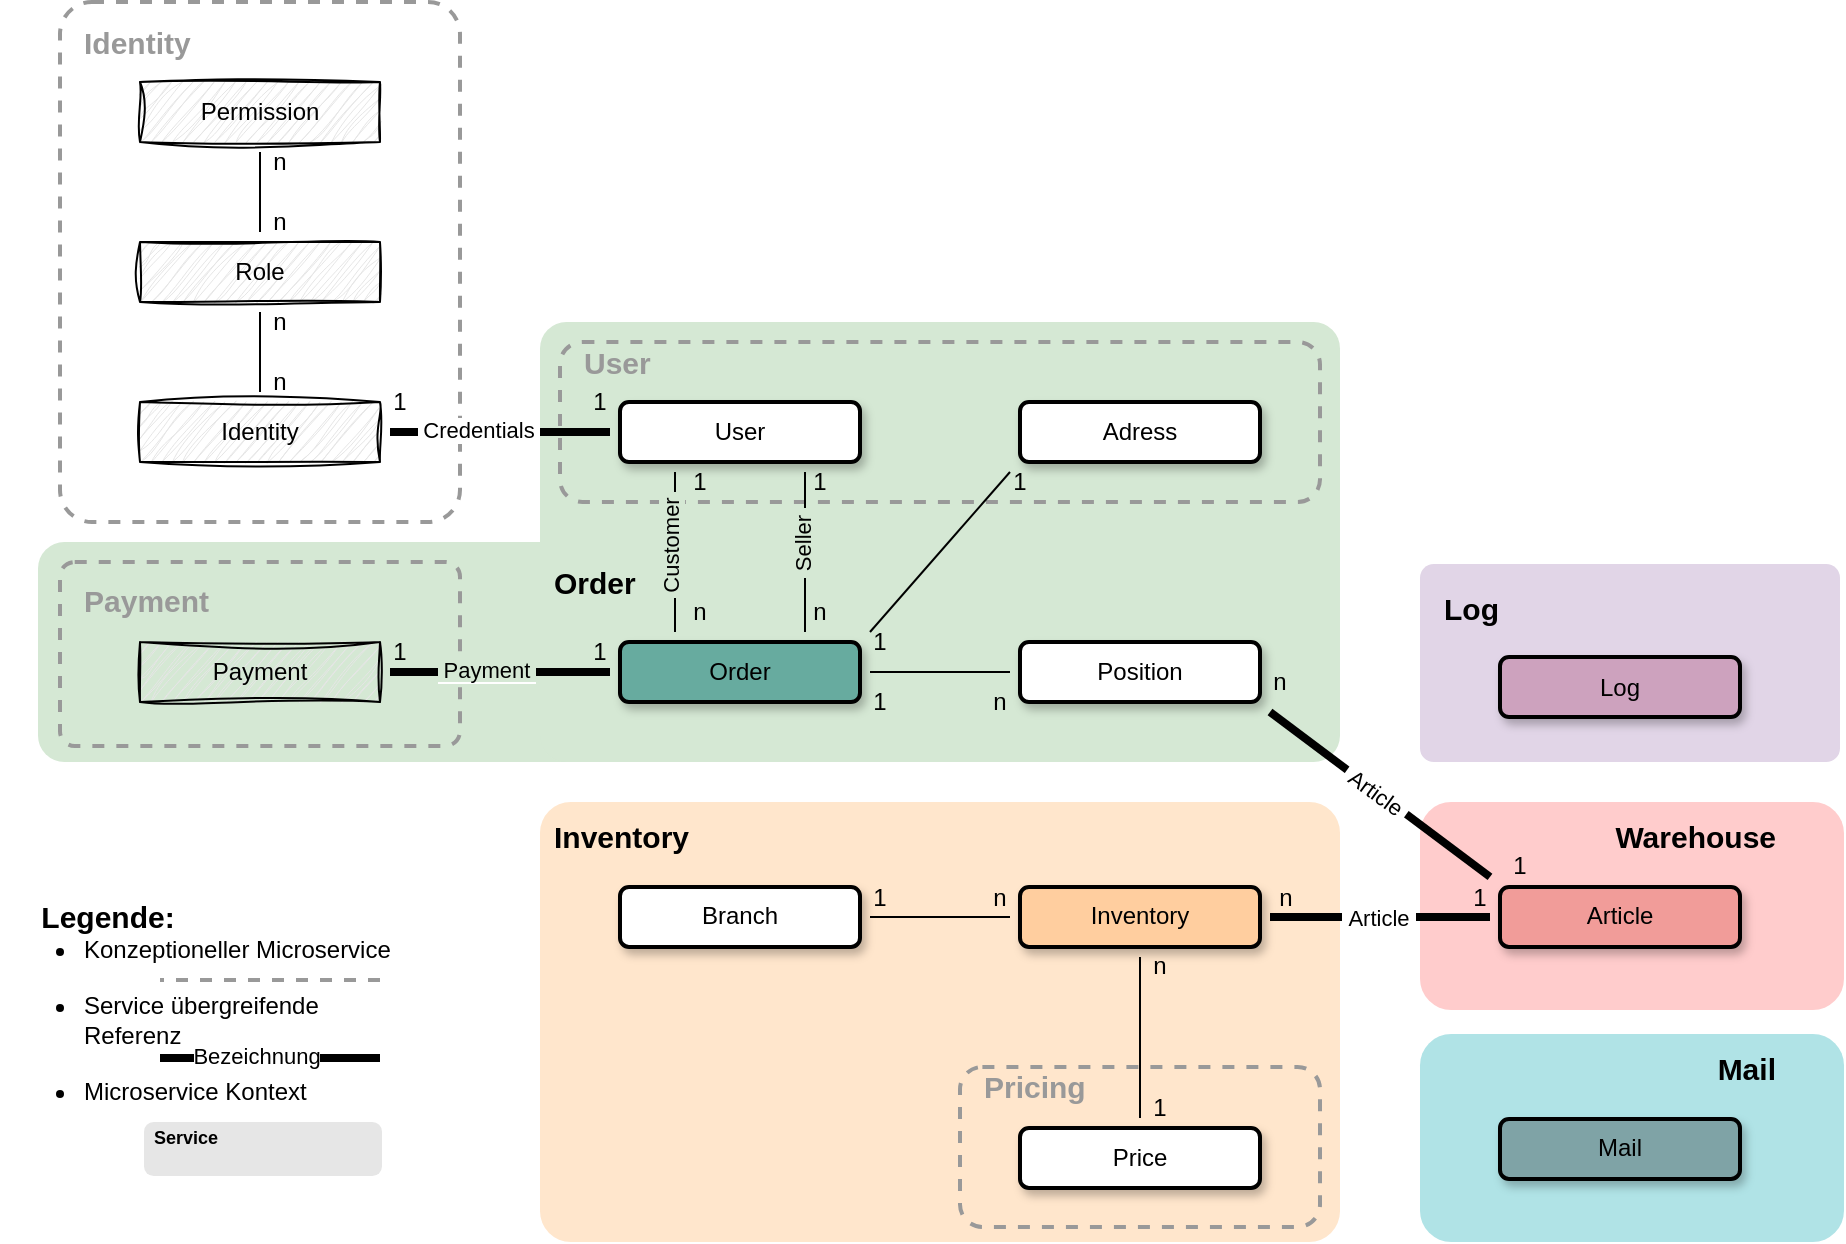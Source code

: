 <mxfile version="22.0.3" type="device">
  <diagram id="su9IM0uvaKICZfrD5jnX" name="Domain Model (Bounded Context Diagram)">
    <mxGraphModel dx="954" dy="625" grid="0" gridSize="10" guides="1" tooltips="1" connect="1" arrows="1" fold="1" page="1" pageScale="1" pageWidth="4681" pageHeight="3300" math="0" shadow="0">
      <root>
        <mxCell id="0" />
        <mxCell id="1" parent="0" />
        <mxCell id="RSh-7SjcY7g3bT5ciSMS-1" value="" style="rounded=1;whiteSpace=wrap;html=1;fillColor=#d5e8d4;strokeColor=none;glass=0;arcSize=12;shadow=0;" parent="1" vertex="1">
          <mxGeometry x="269" y="310" width="287" height="110" as="geometry" />
        </mxCell>
        <mxCell id="4tt_LL9kvjTdZUj_8BF4-59" value="" style="rounded=1;whiteSpace=wrap;html=1;fillColor=#ffcccc;strokeColor=none;arcSize=15;" parent="1" vertex="1">
          <mxGeometry x="960" y="440" width="212" height="104" as="geometry" />
        </mxCell>
        <mxCell id="4tt_LL9kvjTdZUj_8BF4-56" value="" style="rounded=1;whiteSpace=wrap;html=1;fillColor=#E1D5E7;strokeColor=none;glass=0;arcSize=7;shadow=0;" parent="1" vertex="1">
          <mxGeometry x="960" y="321" width="210" height="99" as="geometry" />
        </mxCell>
        <mxCell id="4tt_LL9kvjTdZUj_8BF4-49" value="" style="rounded=1;whiteSpace=wrap;html=1;fillColor=#FFE6CC;strokeColor=none;glass=0;arcSize=7;shadow=0;" parent="1" vertex="1">
          <mxGeometry x="520" y="440" width="400" height="220" as="geometry" />
        </mxCell>
        <mxCell id="4tt_LL9kvjTdZUj_8BF4-22" value="" style="rounded=1;whiteSpace=wrap;html=1;fillColor=#d5e8d4;strokeColor=none;glass=0;arcSize=6;shadow=0;" parent="1" vertex="1">
          <mxGeometry x="520" y="200" width="400" height="220" as="geometry" />
        </mxCell>
        <mxCell id="4tt_LL9kvjTdZUj_8BF4-25" value="" style="rounded=1;whiteSpace=wrap;html=1;fillColor=none;strokeColor=#999999;fontColor=#333333;strokeWidth=2;dashed=1;arcSize=14;" parent="1" vertex="1">
          <mxGeometry x="530" y="210" width="380" height="80" as="geometry" />
        </mxCell>
        <mxCell id="4tt_LL9kvjTdZUj_8BF4-13" value="" style="rounded=1;whiteSpace=wrap;html=1;fillColor=none;strokeColor=#999999;fontColor=#333333;strokeWidth=2;dashed=1;arcSize=8;" parent="1" vertex="1">
          <mxGeometry x="280" y="40" width="200" height="260" as="geometry" />
        </mxCell>
        <mxCell id="4tt_LL9kvjTdZUj_8BF4-34" style="edgeStyle=orthogonalEdgeStyle;rounded=0;orthogonalLoop=1;jettySize=auto;html=1;entryX=1;entryY=0.5;entryDx=0;entryDy=0;strokeWidth=4;endArrow=none;endFill=0;" parent="1" source="MHxFibN-GuLDq8yA6ayi-11" target="4tt_LL9kvjTdZUj_8BF4-2" edge="1">
          <mxGeometry relative="1" as="geometry" />
        </mxCell>
        <mxCell id="4tt_LL9kvjTdZUj_8BF4-80" value="&amp;nbsp;Credentials&amp;nbsp;" style="edgeLabel;html=1;align=center;verticalAlign=middle;resizable=0;points=[];" parent="4tt_LL9kvjTdZUj_8BF4-34" vertex="1" connectable="0">
          <mxGeometry x="0.01" y="1" relative="1" as="geometry">
            <mxPoint x="-11" y="-2" as="offset" />
          </mxGeometry>
        </mxCell>
        <mxCell id="MHxFibN-GuLDq8yA6ayi-11" value="User" style="rounded=1;whiteSpace=wrap;html=1;strokeWidth=2;perimeterSpacing=5;fillColor=#FFFFFF;shadow=1;" parent="1" vertex="1">
          <mxGeometry x="560" y="240" width="120" height="30" as="geometry" />
        </mxCell>
        <mxCell id="MHxFibN-GuLDq8yA6ayi-33" value="Order" style="text;html=1;align=left;verticalAlign=middle;whiteSpace=wrap;rounded=0;fontStyle=1;fontSize=15;" parent="1" vertex="1">
          <mxGeometry x="525" y="320" width="60" height="20" as="geometry" />
        </mxCell>
        <mxCell id="4tt_LL9kvjTdZUj_8BF4-28" style="edgeStyle=orthogonalEdgeStyle;rounded=0;orthogonalLoop=1;jettySize=auto;html=1;exitX=0.25;exitY=0;exitDx=0;exitDy=0;entryX=0.25;entryY=1;entryDx=0;entryDy=0;endArrow=none;endFill=0;" parent="1" source="S9sC1hg9mz8cs0rs3hMx-3" target="MHxFibN-GuLDq8yA6ayi-11" edge="1">
          <mxGeometry relative="1" as="geometry" />
        </mxCell>
        <mxCell id="4tt_LL9kvjTdZUj_8BF4-42" value="&amp;nbsp;Customer&amp;nbsp;" style="edgeLabel;html=1;align=center;verticalAlign=middle;resizable=0;points=[];labelBackgroundColor=#D5E8D4;rotation=-90;" parent="4tt_LL9kvjTdZUj_8BF4-28" vertex="1" connectable="0">
          <mxGeometry x="0.336" y="1" relative="1" as="geometry">
            <mxPoint x="-1" y="11" as="offset" />
          </mxGeometry>
        </mxCell>
        <mxCell id="4tt_LL9kvjTdZUj_8BF4-29" style="rounded=0;orthogonalLoop=1;jettySize=auto;html=1;exitX=1;exitY=0;exitDx=0;exitDy=0;entryX=0;entryY=1;entryDx=0;entryDy=0;endArrow=none;endFill=0;" parent="1" source="S9sC1hg9mz8cs0rs3hMx-3" target="4tt_LL9kvjTdZUj_8BF4-27" edge="1">
          <mxGeometry relative="1" as="geometry" />
        </mxCell>
        <mxCell id="4tt_LL9kvjTdZUj_8BF4-46" style="edgeStyle=orthogonalEdgeStyle;rounded=0;orthogonalLoop=1;jettySize=auto;html=1;entryX=0;entryY=0.5;entryDx=0;entryDy=0;endArrow=none;endFill=0;" parent="1" source="S9sC1hg9mz8cs0rs3hMx-3" target="S9sC1hg9mz8cs0rs3hMx-17" edge="1">
          <mxGeometry relative="1" as="geometry" />
        </mxCell>
        <mxCell id="S9sC1hg9mz8cs0rs3hMx-3" value="Order" style="rounded=1;whiteSpace=wrap;html=1;strokeWidth=2;perimeterSpacing=5;fillColor=#67AB9F;shadow=1;" parent="1" vertex="1">
          <mxGeometry x="560" y="360" width="120" height="30" as="geometry" />
        </mxCell>
        <mxCell id="S9sC1hg9mz8cs0rs3hMx-11" value="Log" style="rounded=1;whiteSpace=wrap;html=1;strokeWidth=2;perimeterSpacing=5;fillColor=#CDA2BE;shadow=1;" parent="1" vertex="1">
          <mxGeometry x="1000" y="367.5" width="120" height="30" as="geometry" />
        </mxCell>
        <mxCell id="S9sC1hg9mz8cs0rs3hMx-17" value="Position" style="rounded=1;whiteSpace=wrap;html=1;strokeWidth=2;perimeterSpacing=5;shadow=1;" parent="1" vertex="1">
          <mxGeometry x="760" y="360" width="120" height="30" as="geometry" />
        </mxCell>
        <mxCell id="S9sC1hg9mz8cs0rs3hMx-24" value="Inventory" style="rounded=1;whiteSpace=wrap;html=1;strokeWidth=2;perimeterSpacing=5;shadow=1;fillColor=#FFCE9F;" parent="1" vertex="1">
          <mxGeometry x="760" y="482.46" width="120" height="30" as="geometry" />
        </mxCell>
        <mxCell id="4Xv0A4vMu3TLWDkrgPnV-5" value="Article" style="rounded=1;whiteSpace=wrap;html=1;strokeWidth=2;perimeterSpacing=5;fillColor=#F19C99;shadow=1;" parent="1" vertex="1">
          <mxGeometry x="1000" y="482.46" width="120" height="30" as="geometry" />
        </mxCell>
        <mxCell id="4tt_LL9kvjTdZUj_8BF4-58" style="edgeStyle=orthogonalEdgeStyle;rounded=0;orthogonalLoop=1;jettySize=auto;html=1;entryX=0;entryY=0.5;entryDx=0;entryDy=0;endArrow=none;endFill=0;" parent="1" source="RFVvqc_ZOurfbcjOfdfr-1" target="S9sC1hg9mz8cs0rs3hMx-24" edge="1">
          <mxGeometry relative="1" as="geometry" />
        </mxCell>
        <mxCell id="RFVvqc_ZOurfbcjOfdfr-1" value="Branch" style="rounded=1;whiteSpace=wrap;html=1;strokeWidth=2;perimeterSpacing=5;shadow=1;" parent="1" vertex="1">
          <mxGeometry x="560" y="482.46" width="120" height="30" as="geometry" />
        </mxCell>
        <mxCell id="4tt_LL9kvjTdZUj_8BF4-2" value="Identity" style="rounded=0;whiteSpace=wrap;html=1;sketch=1;curveFitting=1;jiggle=2;fillColor=#E6E6E6;perimeterSpacing=5;" parent="1" vertex="1">
          <mxGeometry x="320" y="240" width="120" height="30" as="geometry" />
        </mxCell>
        <mxCell id="4tt_LL9kvjTdZUj_8BF4-3" value="Role" style="rounded=0;whiteSpace=wrap;html=1;sketch=1;curveFitting=1;jiggle=2;fillColor=#E6E6E6;perimeterSpacing=5;" parent="1" vertex="1">
          <mxGeometry x="320" y="160" width="120" height="30" as="geometry" />
        </mxCell>
        <mxCell id="4tt_LL9kvjTdZUj_8BF4-7" style="edgeStyle=orthogonalEdgeStyle;rounded=0;orthogonalLoop=1;jettySize=auto;html=1;endArrow=none;endFill=0;" parent="1" source="4tt_LL9kvjTdZUj_8BF4-4" target="4tt_LL9kvjTdZUj_8BF4-3" edge="1">
          <mxGeometry relative="1" as="geometry" />
        </mxCell>
        <mxCell id="4tt_LL9kvjTdZUj_8BF4-4" value="Permission" style="rounded=0;whiteSpace=wrap;html=1;sketch=1;curveFitting=1;jiggle=2;fillColor=#E6E6E6;perimeterSpacing=5;" parent="1" vertex="1">
          <mxGeometry x="320" y="80" width="120" height="30" as="geometry" />
        </mxCell>
        <mxCell id="4tt_LL9kvjTdZUj_8BF4-8" value="n" style="text;html=1;align=center;verticalAlign=middle;whiteSpace=wrap;rounded=0;" parent="1" vertex="1">
          <mxGeometry x="380" y="220" width="20" height="20" as="geometry" />
        </mxCell>
        <mxCell id="4tt_LL9kvjTdZUj_8BF4-9" value="n" style="text;html=1;align=center;verticalAlign=middle;whiteSpace=wrap;rounded=0;" parent="1" vertex="1">
          <mxGeometry x="380" y="140" width="20" height="20" as="geometry" />
        </mxCell>
        <mxCell id="4tt_LL9kvjTdZUj_8BF4-10" value="n" style="text;html=1;align=center;verticalAlign=middle;whiteSpace=wrap;rounded=0;" parent="1" vertex="1">
          <mxGeometry x="380" y="190" width="20" height="20" as="geometry" />
        </mxCell>
        <mxCell id="4tt_LL9kvjTdZUj_8BF4-11" style="edgeStyle=orthogonalEdgeStyle;rounded=0;orthogonalLoop=1;jettySize=auto;html=1;endArrow=none;endFill=0;exitX=0.5;exitY=1;exitDx=0;exitDy=0;entryX=0.5;entryY=0;entryDx=0;entryDy=0;" parent="1" source="4tt_LL9kvjTdZUj_8BF4-3" target="4tt_LL9kvjTdZUj_8BF4-2" edge="1">
          <mxGeometry relative="1" as="geometry">
            <mxPoint x="379.48" y="200" as="sourcePoint" />
            <mxPoint x="379.48" y="240" as="targetPoint" />
          </mxGeometry>
        </mxCell>
        <mxCell id="4tt_LL9kvjTdZUj_8BF4-12" value="n" style="text;html=1;align=center;verticalAlign=middle;whiteSpace=wrap;rounded=0;" parent="1" vertex="1">
          <mxGeometry x="380" y="110" width="20" height="20" as="geometry" />
        </mxCell>
        <mxCell id="4tt_LL9kvjTdZUj_8BF4-15" value="Identity" style="text;html=1;align=left;verticalAlign=middle;whiteSpace=wrap;rounded=0;fontStyle=1;fontSize=15;fontColor=#999999;" parent="1" vertex="1">
          <mxGeometry x="290" y="50" width="60" height="20" as="geometry" />
        </mxCell>
        <mxCell id="4tt_LL9kvjTdZUj_8BF4-26" value="&lt;font color=&quot;#999999&quot;&gt;User&lt;/font&gt;" style="text;html=1;align=left;verticalAlign=middle;whiteSpace=wrap;rounded=0;fontStyle=1;fontSize=15;strokeColor=none;" parent="1" vertex="1">
          <mxGeometry x="540" y="210" width="60" height="20" as="geometry" />
        </mxCell>
        <mxCell id="4tt_LL9kvjTdZUj_8BF4-27" value="Adress" style="rounded=1;whiteSpace=wrap;html=1;strokeWidth=2;perimeterSpacing=5;shadow=1;" parent="1" vertex="1">
          <mxGeometry x="760" y="240" width="120" height="30" as="geometry" />
        </mxCell>
        <mxCell id="4tt_LL9kvjTdZUj_8BF4-35" value="1" style="text;html=1;align=center;verticalAlign=middle;whiteSpace=wrap;rounded=0;" parent="1" vertex="1">
          <mxGeometry x="440" y="230" width="20" height="20" as="geometry" />
        </mxCell>
        <mxCell id="4tt_LL9kvjTdZUj_8BF4-36" value="1" style="text;html=1;align=center;verticalAlign=middle;whiteSpace=wrap;rounded=0;" parent="1" vertex="1">
          <mxGeometry x="540" y="230" width="20" height="20" as="geometry" />
        </mxCell>
        <mxCell id="4tt_LL9kvjTdZUj_8BF4-37" style="edgeStyle=orthogonalEdgeStyle;rounded=0;orthogonalLoop=1;jettySize=auto;html=1;exitX=0.75;exitY=0;exitDx=0;exitDy=0;entryX=0.75;entryY=1;entryDx=0;entryDy=0;endArrow=none;endFill=0;" parent="1" source="S9sC1hg9mz8cs0rs3hMx-3" target="MHxFibN-GuLDq8yA6ayi-11" edge="1">
          <mxGeometry relative="1" as="geometry">
            <mxPoint x="650" y="350" as="sourcePoint" />
            <mxPoint x="650" y="270" as="targetPoint" />
          </mxGeometry>
        </mxCell>
        <mxCell id="4tt_LL9kvjTdZUj_8BF4-38" value="1" style="text;html=1;align=center;verticalAlign=middle;whiteSpace=wrap;rounded=0;" parent="1" vertex="1">
          <mxGeometry x="590" y="270" width="20" height="20" as="geometry" />
        </mxCell>
        <mxCell id="4tt_LL9kvjTdZUj_8BF4-39" value="1" style="text;html=1;align=center;verticalAlign=middle;whiteSpace=wrap;rounded=0;" parent="1" vertex="1">
          <mxGeometry x="650" y="270" width="20" height="20" as="geometry" />
        </mxCell>
        <mxCell id="4tt_LL9kvjTdZUj_8BF4-40" value="n" style="text;html=1;align=center;verticalAlign=middle;whiteSpace=wrap;rounded=0;" parent="1" vertex="1">
          <mxGeometry x="590" y="335" width="20" height="20" as="geometry" />
        </mxCell>
        <mxCell id="4tt_LL9kvjTdZUj_8BF4-41" value="n" style="text;html=1;align=center;verticalAlign=middle;whiteSpace=wrap;rounded=0;" parent="1" vertex="1">
          <mxGeometry x="650" y="335" width="20" height="20" as="geometry" />
        </mxCell>
        <mxCell id="4tt_LL9kvjTdZUj_8BF4-43" value="&amp;nbsp;Seller&amp;nbsp;" style="edgeLabel;html=1;align=center;verticalAlign=middle;resizable=0;points=[];labelBackgroundColor=#D5E8D4;rotation=-90;" parent="1" vertex="1" connectable="0">
          <mxGeometry x="650" y="310.0" as="geometry">
            <mxPoint x="-1" y="1" as="offset" />
          </mxGeometry>
        </mxCell>
        <mxCell id="4tt_LL9kvjTdZUj_8BF4-44" value="1" style="text;html=1;align=center;verticalAlign=middle;whiteSpace=wrap;rounded=0;" parent="1" vertex="1">
          <mxGeometry x="750" y="270" width="20" height="20" as="geometry" />
        </mxCell>
        <mxCell id="4tt_LL9kvjTdZUj_8BF4-45" value="1" style="text;html=1;align=center;verticalAlign=middle;whiteSpace=wrap;rounded=0;" parent="1" vertex="1">
          <mxGeometry x="680" y="350" width="20" height="20" as="geometry" />
        </mxCell>
        <mxCell id="4tt_LL9kvjTdZUj_8BF4-47" value="1" style="text;html=1;align=center;verticalAlign=middle;whiteSpace=wrap;rounded=0;" parent="1" vertex="1">
          <mxGeometry x="680" y="380" width="20" height="20" as="geometry" />
        </mxCell>
        <mxCell id="4tt_LL9kvjTdZUj_8BF4-48" value="n" style="text;html=1;align=center;verticalAlign=middle;whiteSpace=wrap;rounded=0;" parent="1" vertex="1">
          <mxGeometry x="740" y="380" width="20" height="20" as="geometry" />
        </mxCell>
        <mxCell id="4tt_LL9kvjTdZUj_8BF4-50" value="Inventory" style="text;html=1;align=left;verticalAlign=middle;whiteSpace=wrap;rounded=0;fontStyle=1;fontSize=15;" parent="1" vertex="1">
          <mxGeometry x="525" y="447.46" width="60" height="20" as="geometry" />
        </mxCell>
        <mxCell id="4tt_LL9kvjTdZUj_8BF4-51" style="rounded=0;orthogonalLoop=1;jettySize=auto;html=1;entryX=1;entryY=1;entryDx=0;entryDy=0;strokeWidth=4;endArrow=none;endFill=0;exitX=0;exitY=0;exitDx=0;exitDy=0;" parent="1" source="4Xv0A4vMu3TLWDkrgPnV-5" target="S9sC1hg9mz8cs0rs3hMx-17" edge="1">
          <mxGeometry relative="1" as="geometry">
            <mxPoint x="565" y="265" as="sourcePoint" />
            <mxPoint x="455" y="265" as="targetPoint" />
          </mxGeometry>
        </mxCell>
        <mxCell id="4tt_LL9kvjTdZUj_8BF4-82" value="&amp;nbsp;Article&amp;nbsp;" style="edgeLabel;html=1;align=center;verticalAlign=middle;resizable=0;points=[];rotation=36;" parent="4tt_LL9kvjTdZUj_8BF4-51" vertex="1" connectable="0">
          <mxGeometry x="0.116" y="2" relative="1" as="geometry">
            <mxPoint x="5" y="1" as="offset" />
          </mxGeometry>
        </mxCell>
        <mxCell id="4tt_LL9kvjTdZUj_8BF4-52" value="1" style="text;html=1;align=center;verticalAlign=middle;whiteSpace=wrap;rounded=0;" parent="1" vertex="1">
          <mxGeometry x="1000" y="462.46" width="20" height="20" as="geometry" />
        </mxCell>
        <mxCell id="4tt_LL9kvjTdZUj_8BF4-53" value="n" style="text;html=1;align=center;verticalAlign=middle;whiteSpace=wrap;rounded=0;" parent="1" vertex="1">
          <mxGeometry x="880" y="370" width="20" height="20" as="geometry" />
        </mxCell>
        <mxCell id="4tt_LL9kvjTdZUj_8BF4-57" value="Log" style="text;html=1;align=left;verticalAlign=middle;whiteSpace=wrap;rounded=0;fontStyle=1;fontSize=15;" parent="1" vertex="1">
          <mxGeometry x="970" y="332.5" width="60" height="20" as="geometry" />
        </mxCell>
        <mxCell id="4tt_LL9kvjTdZUj_8BF4-60" value="Warehouse" style="text;html=1;align=right;verticalAlign=middle;whiteSpace=wrap;rounded=0;fontStyle=1;fontSize=15;" parent="1" vertex="1">
          <mxGeometry x="1080" y="447.46" width="60" height="20" as="geometry" />
        </mxCell>
        <mxCell id="4tt_LL9kvjTdZUj_8BF4-61" style="rounded=0;orthogonalLoop=1;jettySize=auto;html=1;entryX=1;entryY=0.5;entryDx=0;entryDy=0;strokeWidth=4;endArrow=none;endFill=0;exitX=0;exitY=0.5;exitDx=0;exitDy=0;" parent="1" source="4Xv0A4vMu3TLWDkrgPnV-5" target="S9sC1hg9mz8cs0rs3hMx-24" edge="1">
          <mxGeometry relative="1" as="geometry">
            <mxPoint x="1005" y="487.46" as="sourcePoint" />
            <mxPoint x="895" y="367.46" as="targetPoint" />
          </mxGeometry>
        </mxCell>
        <mxCell id="4tt_LL9kvjTdZUj_8BF4-83" value="&amp;nbsp;Article&amp;nbsp;" style="edgeLabel;html=1;align=center;verticalAlign=middle;resizable=0;points=[];" parent="4tt_LL9kvjTdZUj_8BF4-61" vertex="1" connectable="0">
          <mxGeometry x="0.026" relative="1" as="geometry">
            <mxPoint as="offset" />
          </mxGeometry>
        </mxCell>
        <mxCell id="4tt_LL9kvjTdZUj_8BF4-62" value="1" style="text;html=1;align=center;verticalAlign=middle;whiteSpace=wrap;rounded=0;" parent="1" vertex="1">
          <mxGeometry x="980" y="478.46" width="20" height="20" as="geometry" />
        </mxCell>
        <mxCell id="4tt_LL9kvjTdZUj_8BF4-63" value="n" style="text;html=1;align=center;verticalAlign=middle;whiteSpace=wrap;rounded=0;" parent="1" vertex="1">
          <mxGeometry x="883" y="478.46" width="20" height="20" as="geometry" />
        </mxCell>
        <mxCell id="4tt_LL9kvjTdZUj_8BF4-65" value="1" style="text;html=1;align=center;verticalAlign=middle;whiteSpace=wrap;rounded=0;" parent="1" vertex="1">
          <mxGeometry x="680" y="478.46" width="20" height="20" as="geometry" />
        </mxCell>
        <mxCell id="4tt_LL9kvjTdZUj_8BF4-66" value="n" style="text;html=1;align=center;verticalAlign=middle;whiteSpace=wrap;rounded=0;" parent="1" vertex="1">
          <mxGeometry x="740" y="478.46" width="20" height="20" as="geometry" />
        </mxCell>
        <mxCell id="4tt_LL9kvjTdZUj_8BF4-84" value="" style="rounded=1;whiteSpace=wrap;html=1;fillColor=none;strokeColor=#999999;fontColor=#333333;strokeWidth=2;dashed=1;arcSize=14;" parent="1" vertex="1">
          <mxGeometry x="730" y="572.46" width="180" height="80" as="geometry" />
        </mxCell>
        <mxCell id="4tt_LL9kvjTdZUj_8BF4-85" value="&lt;font color=&quot;#999999&quot;&gt;Pricing&lt;/font&gt;" style="text;html=1;align=left;verticalAlign=middle;whiteSpace=wrap;rounded=0;fontStyle=1;fontSize=15;" parent="1" vertex="1">
          <mxGeometry x="740" y="572.46" width="60" height="20" as="geometry" />
        </mxCell>
        <mxCell id="4tt_LL9kvjTdZUj_8BF4-86" value="Price" style="rounded=1;whiteSpace=wrap;html=1;strokeWidth=2;perimeterSpacing=5;shadow=1;" parent="1" vertex="1">
          <mxGeometry x="760" y="602.96" width="120" height="30" as="geometry" />
        </mxCell>
        <mxCell id="4tt_LL9kvjTdZUj_8BF4-87" style="edgeStyle=orthogonalEdgeStyle;rounded=0;orthogonalLoop=1;jettySize=auto;html=1;entryX=0.5;entryY=0;entryDx=0;entryDy=0;endArrow=none;endFill=0;exitX=0.5;exitY=1;exitDx=0;exitDy=0;" parent="1" source="S9sC1hg9mz8cs0rs3hMx-24" target="4tt_LL9kvjTdZUj_8BF4-86" edge="1">
          <mxGeometry relative="1" as="geometry">
            <mxPoint x="695" y="347.46" as="sourcePoint" />
            <mxPoint x="765" y="347.46" as="targetPoint" />
          </mxGeometry>
        </mxCell>
        <mxCell id="4tt_LL9kvjTdZUj_8BF4-88" value="1" style="text;html=1;align=center;verticalAlign=middle;whiteSpace=wrap;rounded=0;" parent="1" vertex="1">
          <mxGeometry x="820" y="582.96" width="20" height="20" as="geometry" />
        </mxCell>
        <mxCell id="4tt_LL9kvjTdZUj_8BF4-89" value="n" style="text;html=1;align=center;verticalAlign=middle;whiteSpace=wrap;rounded=0;" parent="1" vertex="1">
          <mxGeometry x="820" y="512.46" width="20" height="20" as="geometry" />
        </mxCell>
        <mxCell id="4tt_LL9kvjTdZUj_8BF4-90" value="" style="rounded=1;whiteSpace=wrap;html=1;fillColor=none;strokeColor=#999999;fontColor=#333333;strokeWidth=2;dashed=1;arcSize=8;" parent="1" vertex="1">
          <mxGeometry x="280" y="320" width="200" height="92" as="geometry" />
        </mxCell>
        <mxCell id="4tt_LL9kvjTdZUj_8BF4-91" value="Payment" style="rounded=0;whiteSpace=wrap;html=1;sketch=1;curveFitting=1;jiggle=2;fillColor=#E6E6E6;perimeterSpacing=5;" parent="1" vertex="1">
          <mxGeometry x="320" y="360" width="120" height="30" as="geometry" />
        </mxCell>
        <mxCell id="4tt_LL9kvjTdZUj_8BF4-92" value="Payment" style="text;html=1;align=left;verticalAlign=middle;whiteSpace=wrap;rounded=0;fontStyle=1;fontSize=15;fontColor=#999999;" parent="1" vertex="1">
          <mxGeometry x="290" y="329" width="60" height="20" as="geometry" />
        </mxCell>
        <mxCell id="4tt_LL9kvjTdZUj_8BF4-93" style="edgeStyle=orthogonalEdgeStyle;rounded=0;orthogonalLoop=1;jettySize=auto;html=1;entryX=1;entryY=0.5;entryDx=0;entryDy=0;strokeWidth=4;endArrow=none;endFill=0;exitX=0;exitY=0.5;exitDx=0;exitDy=0;" parent="1" source="S9sC1hg9mz8cs0rs3hMx-3" target="4tt_LL9kvjTdZUj_8BF4-91" edge="1">
          <mxGeometry relative="1" as="geometry">
            <mxPoint x="550" y="374.71" as="sourcePoint" />
            <mxPoint x="440" y="374.71" as="targetPoint" />
          </mxGeometry>
        </mxCell>
        <mxCell id="4tt_LL9kvjTdZUj_8BF4-94" value="&lt;span style=&quot;background-color: rgb(213, 232, 212);&quot;&gt;&amp;nbsp;Payment&amp;nbsp;&lt;/span&gt;" style="edgeLabel;html=1;align=center;verticalAlign=middle;resizable=0;points=[];" parent="4tt_LL9kvjTdZUj_8BF4-93" vertex="1" connectable="0">
          <mxGeometry x="0.01" y="1" relative="1" as="geometry">
            <mxPoint x="-7" y="-2" as="offset" />
          </mxGeometry>
        </mxCell>
        <mxCell id="4tt_LL9kvjTdZUj_8BF4-95" value="1" style="text;html=1;align=center;verticalAlign=middle;whiteSpace=wrap;rounded=0;" parent="1" vertex="1">
          <mxGeometry x="540" y="355" width="20" height="20" as="geometry" />
        </mxCell>
        <mxCell id="4tt_LL9kvjTdZUj_8BF4-96" value="1" style="text;html=1;align=center;verticalAlign=middle;whiteSpace=wrap;rounded=0;" parent="1" vertex="1">
          <mxGeometry x="440" y="355" width="20" height="20" as="geometry" />
        </mxCell>
        <mxCell id="RSh-7SjcY7g3bT5ciSMS-4" value="Legende:" style="text;html=1;align=center;verticalAlign=middle;whiteSpace=wrap;rounded=0;fontStyle=1;fontSize=15;" parent="1" vertex="1">
          <mxGeometry x="274" y="482.46" width="60" height="30" as="geometry" />
        </mxCell>
        <mxCell id="RSh-7SjcY7g3bT5ciSMS-6" value="&lt;ul&gt;&lt;li&gt;Konzeptioneller Microservice&lt;br&gt;&lt;br&gt;&lt;/li&gt;&lt;li&gt;Service übergreifende Referenz&lt;br&gt;&lt;br&gt;&lt;/li&gt;&lt;li&gt;Microservice Kontext&lt;/li&gt;&lt;/ul&gt;" style="text;strokeColor=none;fillColor=none;html=1;whiteSpace=wrap;verticalAlign=middle;overflow=hidden;" parent="1" vertex="1">
          <mxGeometry x="250" y="492.46" width="200" height="113.54" as="geometry" />
        </mxCell>
        <mxCell id="RSh-7SjcY7g3bT5ciSMS-7" style="edgeStyle=orthogonalEdgeStyle;rounded=0;orthogonalLoop=1;jettySize=auto;html=1;entryX=1;entryY=0.5;entryDx=0;entryDy=0;strokeWidth=4;endArrow=none;endFill=0;exitX=0;exitY=0.5;exitDx=0;exitDy=0;" parent="1" edge="1">
          <mxGeometry relative="1" as="geometry">
            <mxPoint x="440" y="568" as="sourcePoint" />
            <mxPoint x="330" y="568" as="targetPoint" />
          </mxGeometry>
        </mxCell>
        <mxCell id="RSh-7SjcY7g3bT5ciSMS-8" value="Bezeichnung" style="edgeLabel;html=1;align=center;verticalAlign=middle;resizable=0;points=[];" parent="RSh-7SjcY7g3bT5ciSMS-7" vertex="1" connectable="0">
          <mxGeometry x="0.01" y="1" relative="1" as="geometry">
            <mxPoint x="-7" y="-2" as="offset" />
          </mxGeometry>
        </mxCell>
        <mxCell id="RSh-7SjcY7g3bT5ciSMS-11" style="edgeStyle=orthogonalEdgeStyle;rounded=0;orthogonalLoop=1;jettySize=auto;html=1;entryX=1;entryY=0.5;entryDx=0;entryDy=0;strokeWidth=2;endArrow=none;endFill=0;exitX=0;exitY=0.5;exitDx=0;exitDy=0;strokeColor=#999999;dashed=1;" parent="1" edge="1">
          <mxGeometry relative="1" as="geometry">
            <mxPoint x="440" y="529" as="sourcePoint" />
            <mxPoint x="330" y="529" as="targetPoint" />
          </mxGeometry>
        </mxCell>
        <mxCell id="RSh-7SjcY7g3bT5ciSMS-14" value="" style="rounded=1;whiteSpace=wrap;html=1;fillColor=#E6E6E6;strokeColor=none;glass=0;arcSize=18;shadow=0;" parent="1" vertex="1">
          <mxGeometry x="322" y="600" width="119" height="27" as="geometry" />
        </mxCell>
        <mxCell id="RSh-7SjcY7g3bT5ciSMS-15" value="Service" style="text;html=1;align=left;verticalAlign=middle;whiteSpace=wrap;rounded=0;fontStyle=1;fontSize=9;" parent="1" vertex="1">
          <mxGeometry x="325" y="598" width="60" height="20" as="geometry" />
        </mxCell>
        <mxCell id="vi8SlGjg1ejRgooNiLT3-1" value="" style="rounded=1;whiteSpace=wrap;html=1;fillColor=#B0E3E6;strokeColor=none;arcSize=15;" parent="1" vertex="1">
          <mxGeometry x="960" y="556" width="212" height="104" as="geometry" />
        </mxCell>
        <mxCell id="vi8SlGjg1ejRgooNiLT3-2" value="Mail" style="rounded=1;whiteSpace=wrap;html=1;strokeWidth=2;perimeterSpacing=5;fillColor=#7FA3A6;shadow=1;" parent="1" vertex="1">
          <mxGeometry x="1000" y="598.46" width="120" height="30" as="geometry" />
        </mxCell>
        <mxCell id="vi8SlGjg1ejRgooNiLT3-3" value="Mail" style="text;html=1;align=right;verticalAlign=middle;whiteSpace=wrap;rounded=0;fontStyle=1;fontSize=15;" parent="1" vertex="1">
          <mxGeometry x="1080" y="563.46" width="60" height="20" as="geometry" />
        </mxCell>
      </root>
    </mxGraphModel>
  </diagram>
</mxfile>
